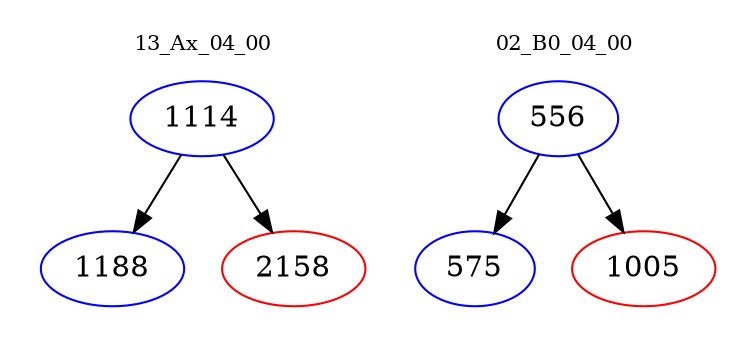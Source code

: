 digraph{
subgraph cluster_0 {
color = white
label = "13_Ax_04_00";
fontsize=10;
T0_1114 [label="1114", color="blue"]
T0_1114 -> T0_1188 [color="black"]
T0_1188 [label="1188", color="blue"]
T0_1114 -> T0_2158 [color="black"]
T0_2158 [label="2158", color="red"]
}
subgraph cluster_1 {
color = white
label = "02_B0_04_00";
fontsize=10;
T1_556 [label="556", color="blue"]
T1_556 -> T1_575 [color="black"]
T1_575 [label="575", color="blue"]
T1_556 -> T1_1005 [color="black"]
T1_1005 [label="1005", color="red"]
}
}

